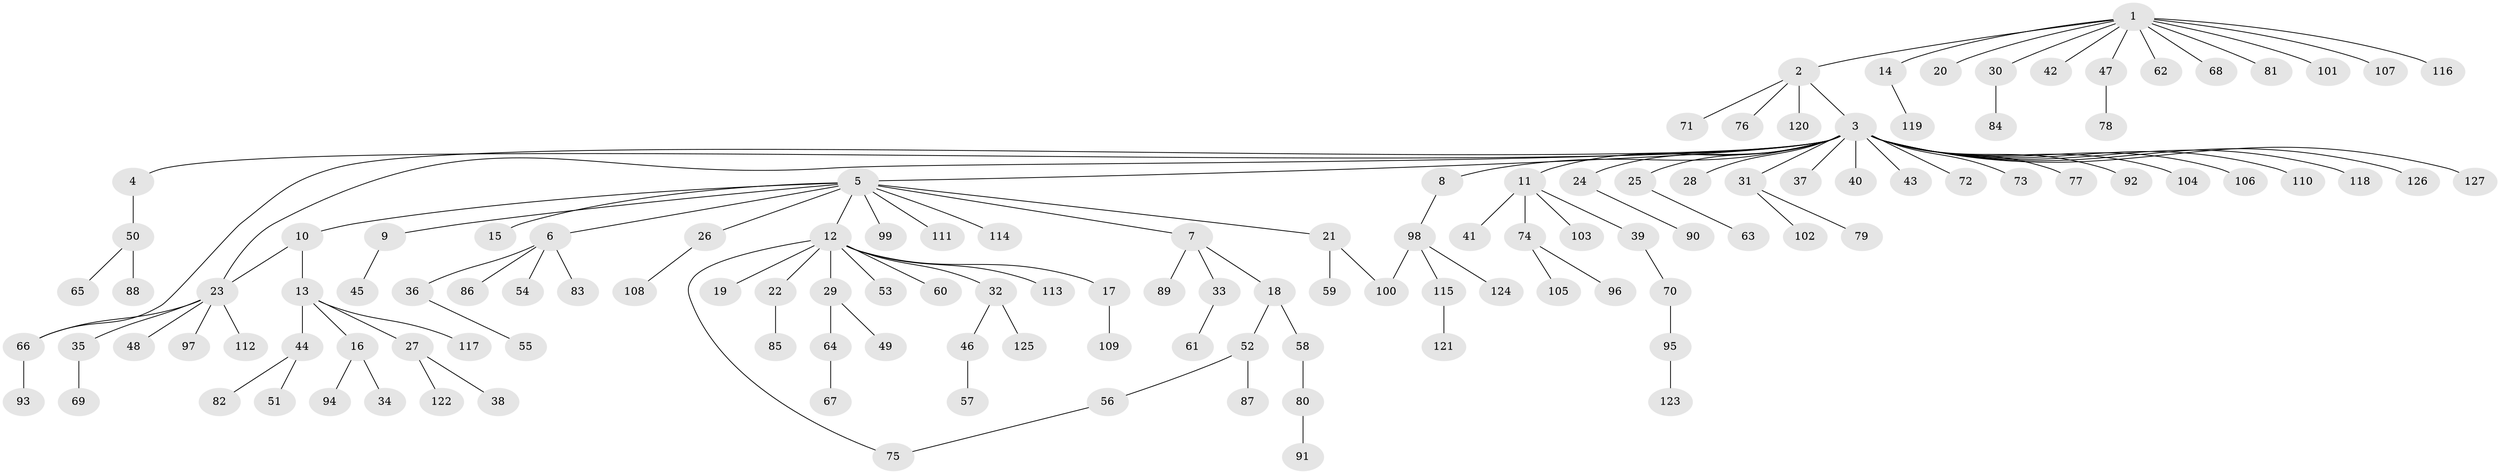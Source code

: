 // Generated by graph-tools (version 1.1) at 2025/11/02/27/25 16:11:14]
// undirected, 127 vertices, 130 edges
graph export_dot {
graph [start="1"]
  node [color=gray90,style=filled];
  1;
  2;
  3;
  4;
  5;
  6;
  7;
  8;
  9;
  10;
  11;
  12;
  13;
  14;
  15;
  16;
  17;
  18;
  19;
  20;
  21;
  22;
  23;
  24;
  25;
  26;
  27;
  28;
  29;
  30;
  31;
  32;
  33;
  34;
  35;
  36;
  37;
  38;
  39;
  40;
  41;
  42;
  43;
  44;
  45;
  46;
  47;
  48;
  49;
  50;
  51;
  52;
  53;
  54;
  55;
  56;
  57;
  58;
  59;
  60;
  61;
  62;
  63;
  64;
  65;
  66;
  67;
  68;
  69;
  70;
  71;
  72;
  73;
  74;
  75;
  76;
  77;
  78;
  79;
  80;
  81;
  82;
  83;
  84;
  85;
  86;
  87;
  88;
  89;
  90;
  91;
  92;
  93;
  94;
  95;
  96;
  97;
  98;
  99;
  100;
  101;
  102;
  103;
  104;
  105;
  106;
  107;
  108;
  109;
  110;
  111;
  112;
  113;
  114;
  115;
  116;
  117;
  118;
  119;
  120;
  121;
  122;
  123;
  124;
  125;
  126;
  127;
  1 -- 2;
  1 -- 14;
  1 -- 20;
  1 -- 30;
  1 -- 42;
  1 -- 47;
  1 -- 62;
  1 -- 68;
  1 -- 81;
  1 -- 101;
  1 -- 107;
  1 -- 116;
  2 -- 3;
  2 -- 71;
  2 -- 76;
  2 -- 120;
  3 -- 4;
  3 -- 5;
  3 -- 8;
  3 -- 11;
  3 -- 23;
  3 -- 24;
  3 -- 25;
  3 -- 28;
  3 -- 31;
  3 -- 37;
  3 -- 40;
  3 -- 43;
  3 -- 66;
  3 -- 72;
  3 -- 73;
  3 -- 77;
  3 -- 92;
  3 -- 104;
  3 -- 106;
  3 -- 110;
  3 -- 118;
  3 -- 126;
  3 -- 127;
  4 -- 50;
  5 -- 6;
  5 -- 7;
  5 -- 9;
  5 -- 10;
  5 -- 12;
  5 -- 15;
  5 -- 21;
  5 -- 26;
  5 -- 99;
  5 -- 111;
  5 -- 114;
  6 -- 36;
  6 -- 54;
  6 -- 83;
  6 -- 86;
  7 -- 18;
  7 -- 33;
  7 -- 89;
  8 -- 98;
  9 -- 45;
  10 -- 13;
  10 -- 23;
  11 -- 39;
  11 -- 41;
  11 -- 74;
  11 -- 103;
  12 -- 17;
  12 -- 19;
  12 -- 22;
  12 -- 29;
  12 -- 32;
  12 -- 53;
  12 -- 60;
  12 -- 75;
  12 -- 113;
  13 -- 16;
  13 -- 27;
  13 -- 44;
  13 -- 117;
  14 -- 119;
  16 -- 34;
  16 -- 94;
  17 -- 109;
  18 -- 52;
  18 -- 58;
  21 -- 59;
  21 -- 100;
  22 -- 85;
  23 -- 35;
  23 -- 48;
  23 -- 66;
  23 -- 97;
  23 -- 112;
  24 -- 90;
  25 -- 63;
  26 -- 108;
  27 -- 38;
  27 -- 122;
  29 -- 49;
  29 -- 64;
  30 -- 84;
  31 -- 79;
  31 -- 102;
  32 -- 46;
  32 -- 125;
  33 -- 61;
  35 -- 69;
  36 -- 55;
  39 -- 70;
  44 -- 51;
  44 -- 82;
  46 -- 57;
  47 -- 78;
  50 -- 65;
  50 -- 88;
  52 -- 56;
  52 -- 87;
  56 -- 75;
  58 -- 80;
  64 -- 67;
  66 -- 93;
  70 -- 95;
  74 -- 96;
  74 -- 105;
  80 -- 91;
  95 -- 123;
  98 -- 100;
  98 -- 115;
  98 -- 124;
  115 -- 121;
}
